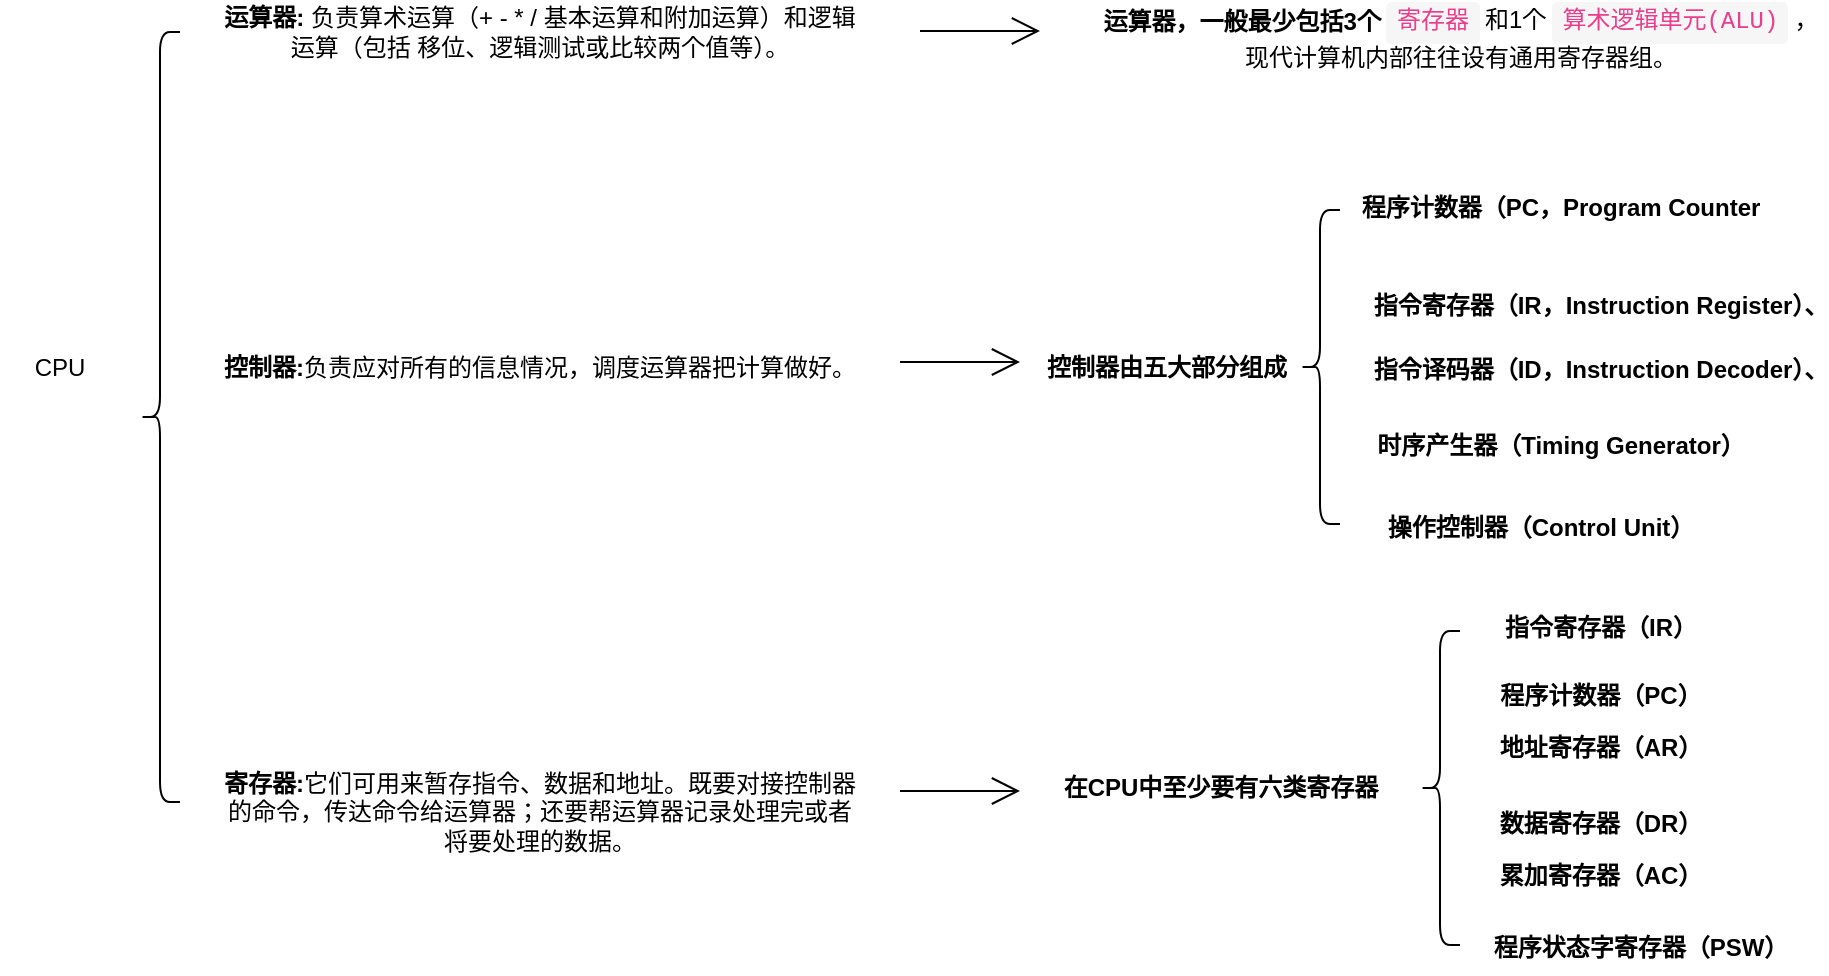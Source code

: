 <mxfile version="21.3.8" type="github">
  <diagram name="第 1 页" id="1A9puUuRtC8sNvOZDW1N">
    <mxGraphModel dx="1126" dy="542" grid="1" gridSize="10" guides="1" tooltips="1" connect="1" arrows="1" fold="1" page="1" pageScale="1" pageWidth="827" pageHeight="1169" math="0" shadow="0">
      <root>
        <mxCell id="0" />
        <mxCell id="1" parent="0" />
        <mxCell id="uxcVnLoZQbV1Mbwqcuwu-4" value="" style="shape=curlyBracket;whiteSpace=wrap;html=1;rounded=1;labelPosition=left;verticalLabelPosition=middle;align=right;verticalAlign=middle;" vertex="1" parent="1">
          <mxGeometry x="160" y="145" width="20" height="385" as="geometry" />
        </mxCell>
        <mxCell id="uxcVnLoZQbV1Mbwqcuwu-5" value="CPU" style="text;html=1;strokeColor=none;fillColor=none;align=center;verticalAlign=middle;whiteSpace=wrap;rounded=0;" vertex="1" parent="1">
          <mxGeometry x="90" y="297.5" width="60" height="30" as="geometry" />
        </mxCell>
        <mxCell id="uxcVnLoZQbV1Mbwqcuwu-10" value="&lt;strong style=&quot;border-color: var(--border-color); margin: 0px; padding: 0px; font-family: Verdana, Arial, Helvetica, sans-serif; text-align: left; background-color: rgb(255, 255, 255);&quot;&gt;运算器:&lt;/strong&gt;&amp;nbsp;负责算术运算（+ - * / 基本运算和附加运算）和逻辑运算（包括 移位、逻辑测试或比较两个值等）。" style="text;html=1;strokeColor=none;fillColor=none;align=center;verticalAlign=middle;whiteSpace=wrap;rounded=0;" vertex="1" parent="1">
          <mxGeometry x="200" y="130" width="320" height="30" as="geometry" />
        </mxCell>
        <mxCell id="uxcVnLoZQbV1Mbwqcuwu-11" value="&lt;strong style=&quot;border-color: var(--border-color); margin: 0px; padding: 0px; font-family: Verdana, Arial, Helvetica, sans-serif; text-align: left; background-color: rgb(255, 255, 255);&quot;&gt;控制器:&lt;/strong&gt;负责应对所有的信息情况，调度运算器把计算做好。" style="text;html=1;strokeColor=none;fillColor=none;align=center;verticalAlign=middle;whiteSpace=wrap;rounded=0;" vertex="1" parent="1">
          <mxGeometry x="195" y="297.5" width="330" height="30" as="geometry" />
        </mxCell>
        <mxCell id="uxcVnLoZQbV1Mbwqcuwu-12" value="&lt;strong style=&quot;border-color: var(--border-color); margin: 0px; padding: 0px; font-family: Verdana, Arial, Helvetica, sans-serif; text-align: left; background-color: rgb(255, 255, 255);&quot;&gt;寄存器:&lt;/strong&gt;它们可用来暂存指令、数据和地址。既要对接控制器的命令，传达命令给运算器；还要帮运算器记录处理完或者将要处理的数据。" style="text;html=1;strokeColor=none;fillColor=none;align=center;verticalAlign=middle;whiteSpace=wrap;rounded=0;" vertex="1" parent="1">
          <mxGeometry x="200" y="490" width="320" height="90" as="geometry" />
        </mxCell>
        <mxCell id="uxcVnLoZQbV1Mbwqcuwu-14" value="" style="endArrow=open;endFill=1;endSize=12;html=1;rounded=0;" edge="1" parent="1">
          <mxGeometry width="160" relative="1" as="geometry">
            <mxPoint x="540" y="310" as="sourcePoint" />
            <mxPoint x="600" y="310" as="targetPoint" />
          </mxGeometry>
        </mxCell>
        <mxCell id="uxcVnLoZQbV1Mbwqcuwu-16" value="运算器，一般最少包括3个&lt;code style=&quot;margin: 0px 3px; padding: 0px 5px; font-family: &amp;quot;Courier New&amp;quot;, sans-serif; line-height: 1.8; display: inline-block; overflow-x: auto; vertical-align: middle; border-radius: 3px; background-color: rgb(246, 246, 246); color: rgb(232, 62, 140); font-weight: 400; text-align: left;&quot;&gt;寄存器&lt;/code&gt;&lt;span style=&quot;font-family: Verdana, Arial, Helvetica, sans-serif; font-weight: 400; text-align: left; background-color: rgb(255, 255, 255);&quot;&gt;和1个&lt;/span&gt;&lt;code style=&quot;margin: 0px 3px; padding: 0px 5px; font-family: &amp;quot;Courier New&amp;quot;, sans-serif; line-height: 1.8; display: inline-block; overflow-x: auto; vertical-align: middle; border-radius: 3px; background-color: rgb(246, 246, 246); color: rgb(232, 62, 140); font-weight: 400; text-align: left;&quot;&gt;算术逻辑单元(ALU)&lt;/code&gt;&lt;span style=&quot;font-family: Verdana, Arial, Helvetica, sans-serif; font-weight: 400; text-align: left; background-color: rgb(255, 255, 255);&quot;&gt;，&lt;br&gt;现代计算机内部往往设有通用寄存器组。&lt;/span&gt;" style="text;align=center;fontStyle=1;verticalAlign=middle;spacingLeft=3;spacingRight=3;strokeColor=none;rotatable=0;points=[[0,0.5],[1,0.5]];portConstraint=eastwest;html=1;" vertex="1" parent="1">
          <mxGeometry x="780" y="134" width="80" height="26" as="geometry" />
        </mxCell>
        <mxCell id="uxcVnLoZQbV1Mbwqcuwu-18" value="" style="endArrow=open;endFill=1;endSize=12;html=1;rounded=0;" edge="1" parent="1">
          <mxGeometry width="160" relative="1" as="geometry">
            <mxPoint x="540" y="524.5" as="sourcePoint" />
            <mxPoint x="600" y="524.5" as="targetPoint" />
          </mxGeometry>
        </mxCell>
        <mxCell id="uxcVnLoZQbV1Mbwqcuwu-19" value="在CPU中至少要有六类寄存器" style="text;align=center;fontStyle=1;verticalAlign=middle;spacingLeft=3;spacingRight=3;strokeColor=none;rotatable=0;points=[[0,0.5],[1,0.5]];portConstraint=eastwest;html=1;" vertex="1" parent="1">
          <mxGeometry x="660" y="510" width="80" height="26" as="geometry" />
        </mxCell>
        <mxCell id="uxcVnLoZQbV1Mbwqcuwu-20" value="" style="endArrow=open;endFill=1;endSize=12;html=1;rounded=0;" edge="1" parent="1">
          <mxGeometry width="160" relative="1" as="geometry">
            <mxPoint x="550" y="144.5" as="sourcePoint" />
            <mxPoint x="610" y="144.5" as="targetPoint" />
          </mxGeometry>
        </mxCell>
        <mxCell id="uxcVnLoZQbV1Mbwqcuwu-21" value="控制器由五大部分组成" style="text;align=center;fontStyle=1;verticalAlign=middle;spacingLeft=3;spacingRight=3;strokeColor=none;rotatable=0;points=[[0,0.5],[1,0.5]];portConstraint=eastwest;html=1;" vertex="1" parent="1">
          <mxGeometry x="633" y="299.5" width="80" height="26" as="geometry" />
        </mxCell>
        <mxCell id="uxcVnLoZQbV1Mbwqcuwu-22" value="" style="shape=curlyBracket;whiteSpace=wrap;html=1;rounded=1;labelPosition=left;verticalLabelPosition=middle;align=right;verticalAlign=middle;" vertex="1" parent="1">
          <mxGeometry x="800" y="444.5" width="20" height="157" as="geometry" />
        </mxCell>
        <mxCell id="uxcVnLoZQbV1Mbwqcuwu-24" value="指令寄存器（IR）" style="text;align=center;fontStyle=1;verticalAlign=middle;spacingLeft=3;spacingRight=3;strokeColor=none;rotatable=0;points=[[0,0.5],[1,0.5]];portConstraint=eastwest;html=1;" vertex="1" parent="1">
          <mxGeometry x="850" y="430" width="80" height="26" as="geometry" />
        </mxCell>
        <mxCell id="uxcVnLoZQbV1Mbwqcuwu-25" value="程序计数器（PC）" style="text;align=center;fontStyle=1;verticalAlign=middle;spacingLeft=3;spacingRight=3;strokeColor=none;rotatable=0;points=[[0,0.5],[1,0.5]];portConstraint=eastwest;html=1;" vertex="1" parent="1">
          <mxGeometry x="850" y="464" width="80" height="26" as="geometry" />
        </mxCell>
        <mxCell id="uxcVnLoZQbV1Mbwqcuwu-26" value="地址寄存器（AR）" style="text;align=center;fontStyle=1;verticalAlign=middle;spacingLeft=3;spacingRight=3;strokeColor=none;rotatable=0;points=[[0,0.5],[1,0.5]];portConstraint=eastwest;html=1;" vertex="1" parent="1">
          <mxGeometry x="850" y="490" width="80" height="26" as="geometry" />
        </mxCell>
        <mxCell id="uxcVnLoZQbV1Mbwqcuwu-27" value="数据寄存器（DR）" style="text;align=center;fontStyle=1;verticalAlign=middle;spacingLeft=3;spacingRight=3;strokeColor=none;rotatable=0;points=[[0,0.5],[1,0.5]];portConstraint=eastwest;html=1;" vertex="1" parent="1">
          <mxGeometry x="850" y="528" width="80" height="26" as="geometry" />
        </mxCell>
        <mxCell id="uxcVnLoZQbV1Mbwqcuwu-29" value="累加寄存器（AC）" style="text;align=center;fontStyle=1;verticalAlign=middle;spacingLeft=3;spacingRight=3;strokeColor=none;rotatable=0;points=[[0,0.5],[1,0.5]];portConstraint=eastwest;html=1;" vertex="1" parent="1">
          <mxGeometry x="850" y="554" width="80" height="26" as="geometry" />
        </mxCell>
        <mxCell id="uxcVnLoZQbV1Mbwqcuwu-30" value="程序状态字寄存器（PSW）" style="text;align=center;fontStyle=1;verticalAlign=middle;spacingLeft=3;spacingRight=3;strokeColor=none;rotatable=0;points=[[0,0.5],[1,0.5]];portConstraint=eastwest;html=1;" vertex="1" parent="1">
          <mxGeometry x="870" y="590" width="80" height="26" as="geometry" />
        </mxCell>
        <mxCell id="uxcVnLoZQbV1Mbwqcuwu-31" value="" style="shape=curlyBracket;whiteSpace=wrap;html=1;rounded=1;labelPosition=left;verticalLabelPosition=middle;align=right;verticalAlign=middle;" vertex="1" parent="1">
          <mxGeometry x="740" y="234" width="20" height="157" as="geometry" />
        </mxCell>
        <mxCell id="uxcVnLoZQbV1Mbwqcuwu-32" value="程序计数器（PC，Program Counter" style="text;align=center;fontStyle=1;verticalAlign=middle;spacingLeft=3;spacingRight=3;strokeColor=none;rotatable=0;points=[[0,0.5],[1,0.5]];portConstraint=eastwest;html=1;" vertex="1" parent="1">
          <mxGeometry x="830" y="219.5" width="80" height="26" as="geometry" />
        </mxCell>
        <mxCell id="uxcVnLoZQbV1Mbwqcuwu-33" value="指令寄存器（IR，Instruction Register）、" style="text;align=center;fontStyle=1;verticalAlign=middle;spacingLeft=3;spacingRight=3;strokeColor=none;rotatable=0;points=[[0,0.5],[1,0.5]];portConstraint=eastwest;html=1;" vertex="1" parent="1">
          <mxGeometry x="850" y="268.5" width="80" height="26" as="geometry" />
        </mxCell>
        <mxCell id="uxcVnLoZQbV1Mbwqcuwu-34" value="指令译码器（ID，Instruction Decoder）、" style="text;align=center;fontStyle=1;verticalAlign=middle;spacingLeft=3;spacingRight=3;strokeColor=none;rotatable=0;points=[[0,0.5],[1,0.5]];portConstraint=eastwest;html=1;" vertex="1" parent="1">
          <mxGeometry x="850" y="301" width="80" height="26" as="geometry" />
        </mxCell>
        <mxCell id="uxcVnLoZQbV1Mbwqcuwu-35" value="时序产生器（Timing Generator）" style="text;align=center;fontStyle=1;verticalAlign=middle;spacingLeft=3;spacingRight=3;strokeColor=none;rotatable=0;points=[[0,0.5],[1,0.5]];portConstraint=eastwest;html=1;" vertex="1" parent="1">
          <mxGeometry x="830" y="339" width="80" height="26" as="geometry" />
        </mxCell>
        <mxCell id="uxcVnLoZQbV1Mbwqcuwu-36" value="操作控制器（Control Unit）" style="text;align=center;fontStyle=1;verticalAlign=middle;spacingLeft=3;spacingRight=3;strokeColor=none;rotatable=0;points=[[0,0.5],[1,0.5]];portConstraint=eastwest;html=1;" vertex="1" parent="1">
          <mxGeometry x="820" y="379.5" width="80" height="26" as="geometry" />
        </mxCell>
      </root>
    </mxGraphModel>
  </diagram>
</mxfile>
